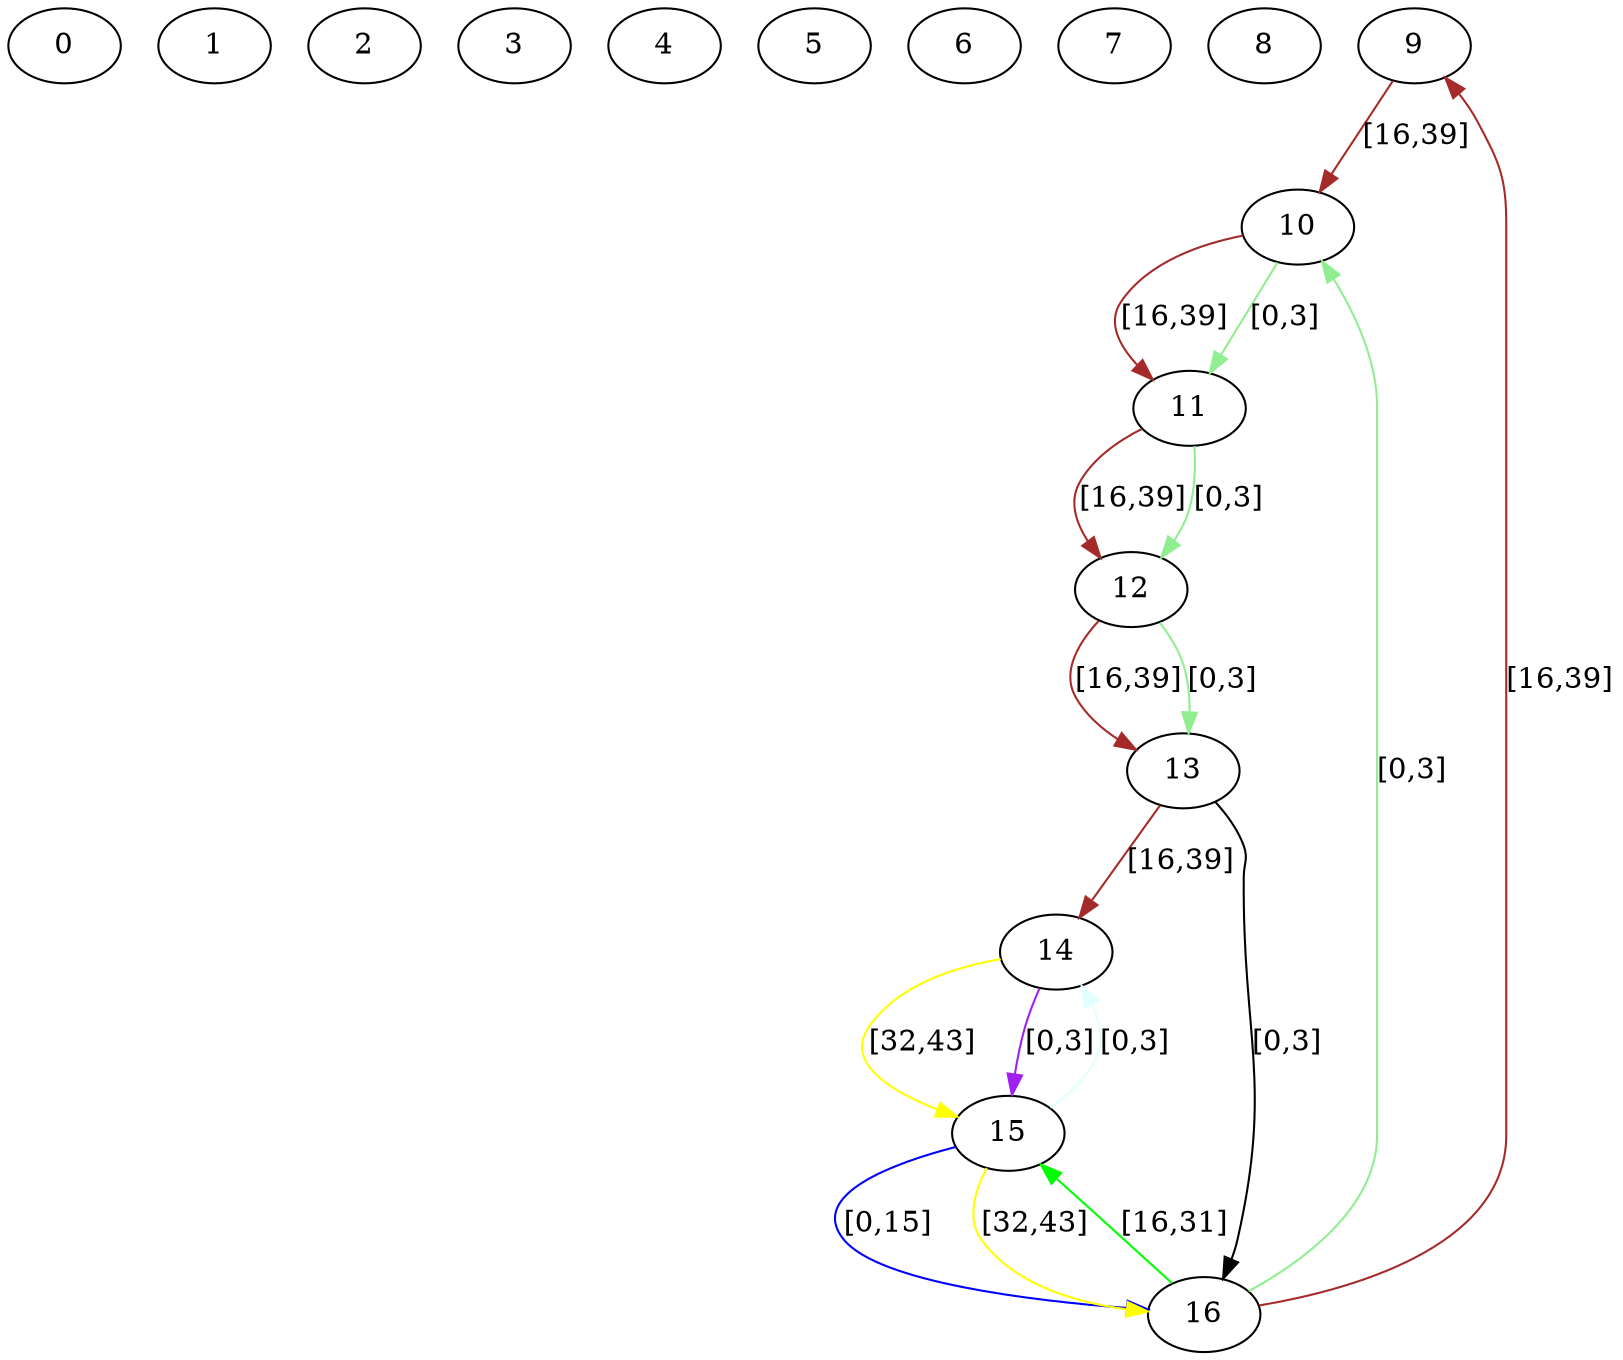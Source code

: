 digraph  {
0 [label=0];
1 [label=1];
2 [label=2];
3 [label=3];
4 [label=4];
5 [label=5];
6 [label=6];
7 [label=7];
8 [label=8];
9 [label=9];
10 [label=10];
11 [label=11];
12 [label=12];
13 [label=13];
14 [label=14];
15 [label=15];
16 [label=16];
9 -> 10  [color=brown, key=0, label="[16,39]"];
10 -> 11  [color=brown, key=0, label="[16,39]"];
10 -> 11  [color=lightgreen, key=1, label="[0,3]"];
11 -> 12  [color=brown, key=0, label="[16,39]"];
11 -> 12  [color=lightgreen, key=1, label="[0,3]"];
12 -> 13  [color=brown, key=0, label="[16,39]"];
12 -> 13  [color=lightgreen, key=1, label="[0,3]"];
13 -> 14  [color=brown, key=0, label="[16,39]"];
13 -> 16  [color=black, key=0, label="[0,3]"];
14 -> 15  [color=yellow, key=0, label="[32,43]"];
14 -> 15  [color=purple, key=1, label="[0,3]"];
15 -> 16  [color=blue, key=0, label="[0,15]"];
15 -> 16  [color=yellow, key=1, label="[32,43]"];
15 -> 14  [color=lightcyan, key=0, label="[0,3]"];
16 -> 15  [color=green, key=0, label="[16,31]"];
16 -> 9  [color=brown, key=0, label="[16,39]"];
16 -> 10  [color=lightgreen, key=0, label="[0,3]"];
}
